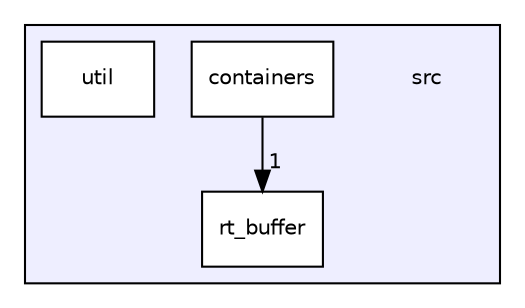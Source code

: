 digraph "src" {
  compound=true
  node [ fontsize="10", fontname="Helvetica"];
  edge [ labelfontsize="10", labelfontname="Helvetica"];
  subgraph clusterdir_68267d1309a1af8e8297ef4c3efbcdba {
    graph [ bgcolor="#eeeeff", pencolor="black", label="" URL="dir_68267d1309a1af8e8297ef4c3efbcdba.html"];
    dir_68267d1309a1af8e8297ef4c3efbcdba [shape=plaintext label="src"];
  dir_0b61c55142250c0cc363383afd8075a4 [shape=box label="containers" fillcolor="white" style="filled" URL="dir_0b61c55142250c0cc363383afd8075a4.html"];
  dir_024d3b00aeca43ab359c8354d6b2466d [shape=box label="rt_buffer" fillcolor="white" style="filled" URL="dir_024d3b00aeca43ab359c8354d6b2466d.html"];
  dir_b7878ad5ecbf2506f4125b9d34c97e45 [shape=box label="util" fillcolor="white" style="filled" URL="dir_b7878ad5ecbf2506f4125b9d34c97e45.html"];
  }
  dir_0b61c55142250c0cc363383afd8075a4->dir_024d3b00aeca43ab359c8354d6b2466d [headlabel="1", labeldistance=1.5 headhref="dir_000001_000002.html"];
}

